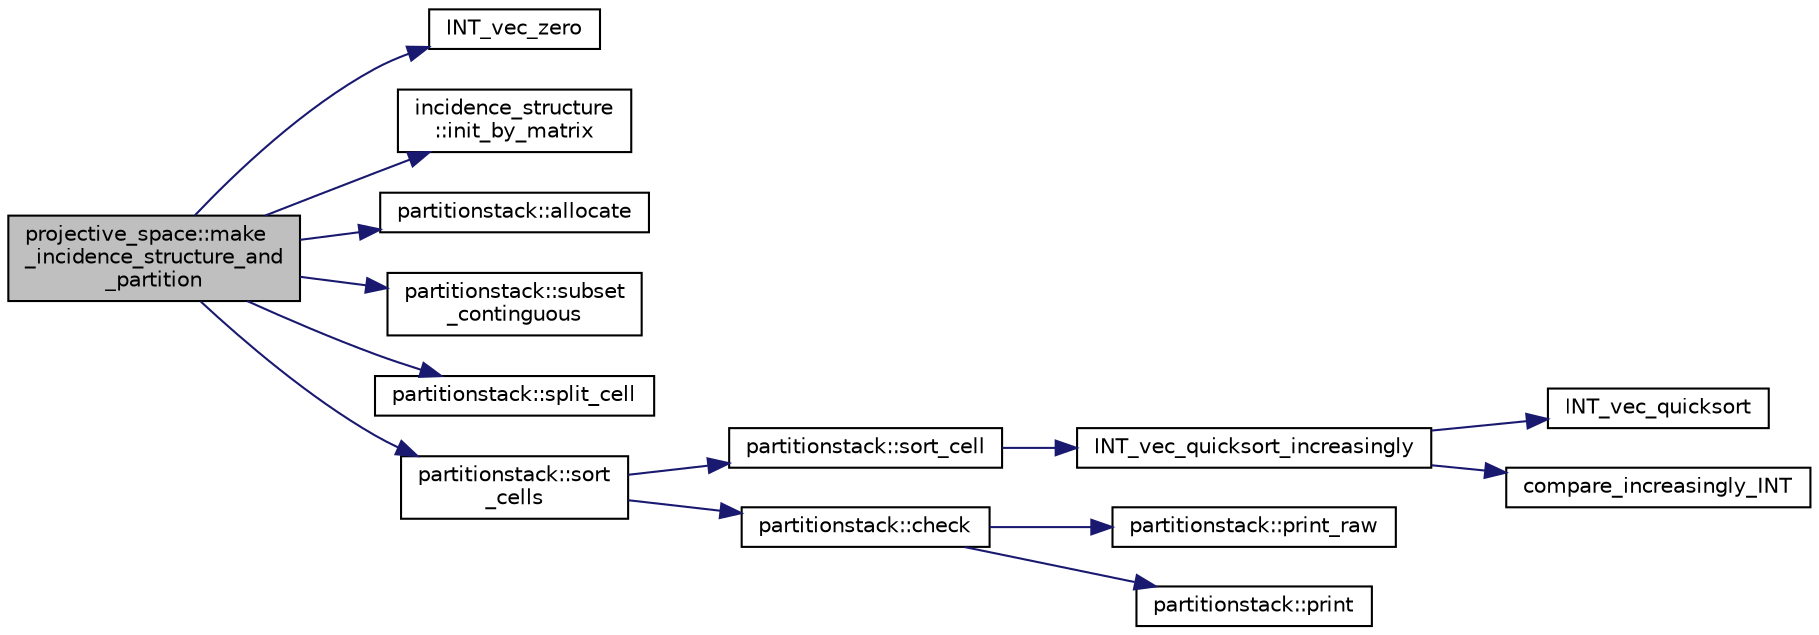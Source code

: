 digraph "projective_space::make_incidence_structure_and_partition"
{
  edge [fontname="Helvetica",fontsize="10",labelfontname="Helvetica",labelfontsize="10"];
  node [fontname="Helvetica",fontsize="10",shape=record];
  rankdir="LR";
  Node2471 [label="projective_space::make\l_incidence_structure_and\l_partition",height=0.2,width=0.4,color="black", fillcolor="grey75", style="filled", fontcolor="black"];
  Node2471 -> Node2472 [color="midnightblue",fontsize="10",style="solid",fontname="Helvetica"];
  Node2472 [label="INT_vec_zero",height=0.2,width=0.4,color="black", fillcolor="white", style="filled",URL="$df/dbf/sajeeb_8_c.html#aa8c9c7977203577026080f546fe4980f"];
  Node2471 -> Node2473 [color="midnightblue",fontsize="10",style="solid",fontname="Helvetica"];
  Node2473 [label="incidence_structure\l::init_by_matrix",height=0.2,width=0.4,color="black", fillcolor="white", style="filled",URL="$da/d8a/classincidence__structure.html#a3f4fea622872e3e0f50698abca967561"];
  Node2471 -> Node2474 [color="midnightblue",fontsize="10",style="solid",fontname="Helvetica"];
  Node2474 [label="partitionstack::allocate",height=0.2,width=0.4,color="black", fillcolor="white", style="filled",URL="$d3/d87/classpartitionstack.html#a8ff49c4bd001383eb1f9f0d9bbb01c05"];
  Node2471 -> Node2475 [color="midnightblue",fontsize="10",style="solid",fontname="Helvetica"];
  Node2475 [label="partitionstack::subset\l_continguous",height=0.2,width=0.4,color="black", fillcolor="white", style="filled",URL="$d3/d87/classpartitionstack.html#a9a58475ddfa123b384ff187b290fa37c"];
  Node2471 -> Node2476 [color="midnightblue",fontsize="10",style="solid",fontname="Helvetica"];
  Node2476 [label="partitionstack::split_cell",height=0.2,width=0.4,color="black", fillcolor="white", style="filled",URL="$d3/d87/classpartitionstack.html#aafceac783d21309e491df61254f41244"];
  Node2471 -> Node2477 [color="midnightblue",fontsize="10",style="solid",fontname="Helvetica"];
  Node2477 [label="partitionstack::sort\l_cells",height=0.2,width=0.4,color="black", fillcolor="white", style="filled",URL="$d3/d87/classpartitionstack.html#a6e2783ab6d6b06f37ac21ce529e219b6"];
  Node2477 -> Node2478 [color="midnightblue",fontsize="10",style="solid",fontname="Helvetica"];
  Node2478 [label="partitionstack::sort_cell",height=0.2,width=0.4,color="black", fillcolor="white", style="filled",URL="$d3/d87/classpartitionstack.html#abb4d78049a6424e54e65a25c7d57dca2"];
  Node2478 -> Node2479 [color="midnightblue",fontsize="10",style="solid",fontname="Helvetica"];
  Node2479 [label="INT_vec_quicksort_increasingly",height=0.2,width=0.4,color="black", fillcolor="white", style="filled",URL="$d5/de2/foundations_2data__structures_2data__structures_8h.html#a31ccee746bc644f58816c67bc3a0e237"];
  Node2479 -> Node2480 [color="midnightblue",fontsize="10",style="solid",fontname="Helvetica"];
  Node2480 [label="INT_vec_quicksort",height=0.2,width=0.4,color="black", fillcolor="white", style="filled",URL="$d4/dd7/sorting_8_c.html#a06b413b423531ad098e9536031cc91ef"];
  Node2479 -> Node2481 [color="midnightblue",fontsize="10",style="solid",fontname="Helvetica"];
  Node2481 [label="compare_increasingly_INT",height=0.2,width=0.4,color="black", fillcolor="white", style="filled",URL="$d4/dd7/sorting_8_c.html#aa182150f114c64f81fcefcbc6d292790"];
  Node2477 -> Node2482 [color="midnightblue",fontsize="10",style="solid",fontname="Helvetica"];
  Node2482 [label="partitionstack::check",height=0.2,width=0.4,color="black", fillcolor="white", style="filled",URL="$d3/d87/classpartitionstack.html#a30ab45463af6dbfc8e46314ff03624ae"];
  Node2482 -> Node2483 [color="midnightblue",fontsize="10",style="solid",fontname="Helvetica"];
  Node2483 [label="partitionstack::print_raw",height=0.2,width=0.4,color="black", fillcolor="white", style="filled",URL="$d3/d87/classpartitionstack.html#a733493f93dd83b5cef67908fc42a4312"];
  Node2482 -> Node2484 [color="midnightblue",fontsize="10",style="solid",fontname="Helvetica"];
  Node2484 [label="partitionstack::print",height=0.2,width=0.4,color="black", fillcolor="white", style="filled",URL="$d3/d87/classpartitionstack.html#aabacee6e58ddb0d6ee46a47f714edfbb"];
}
